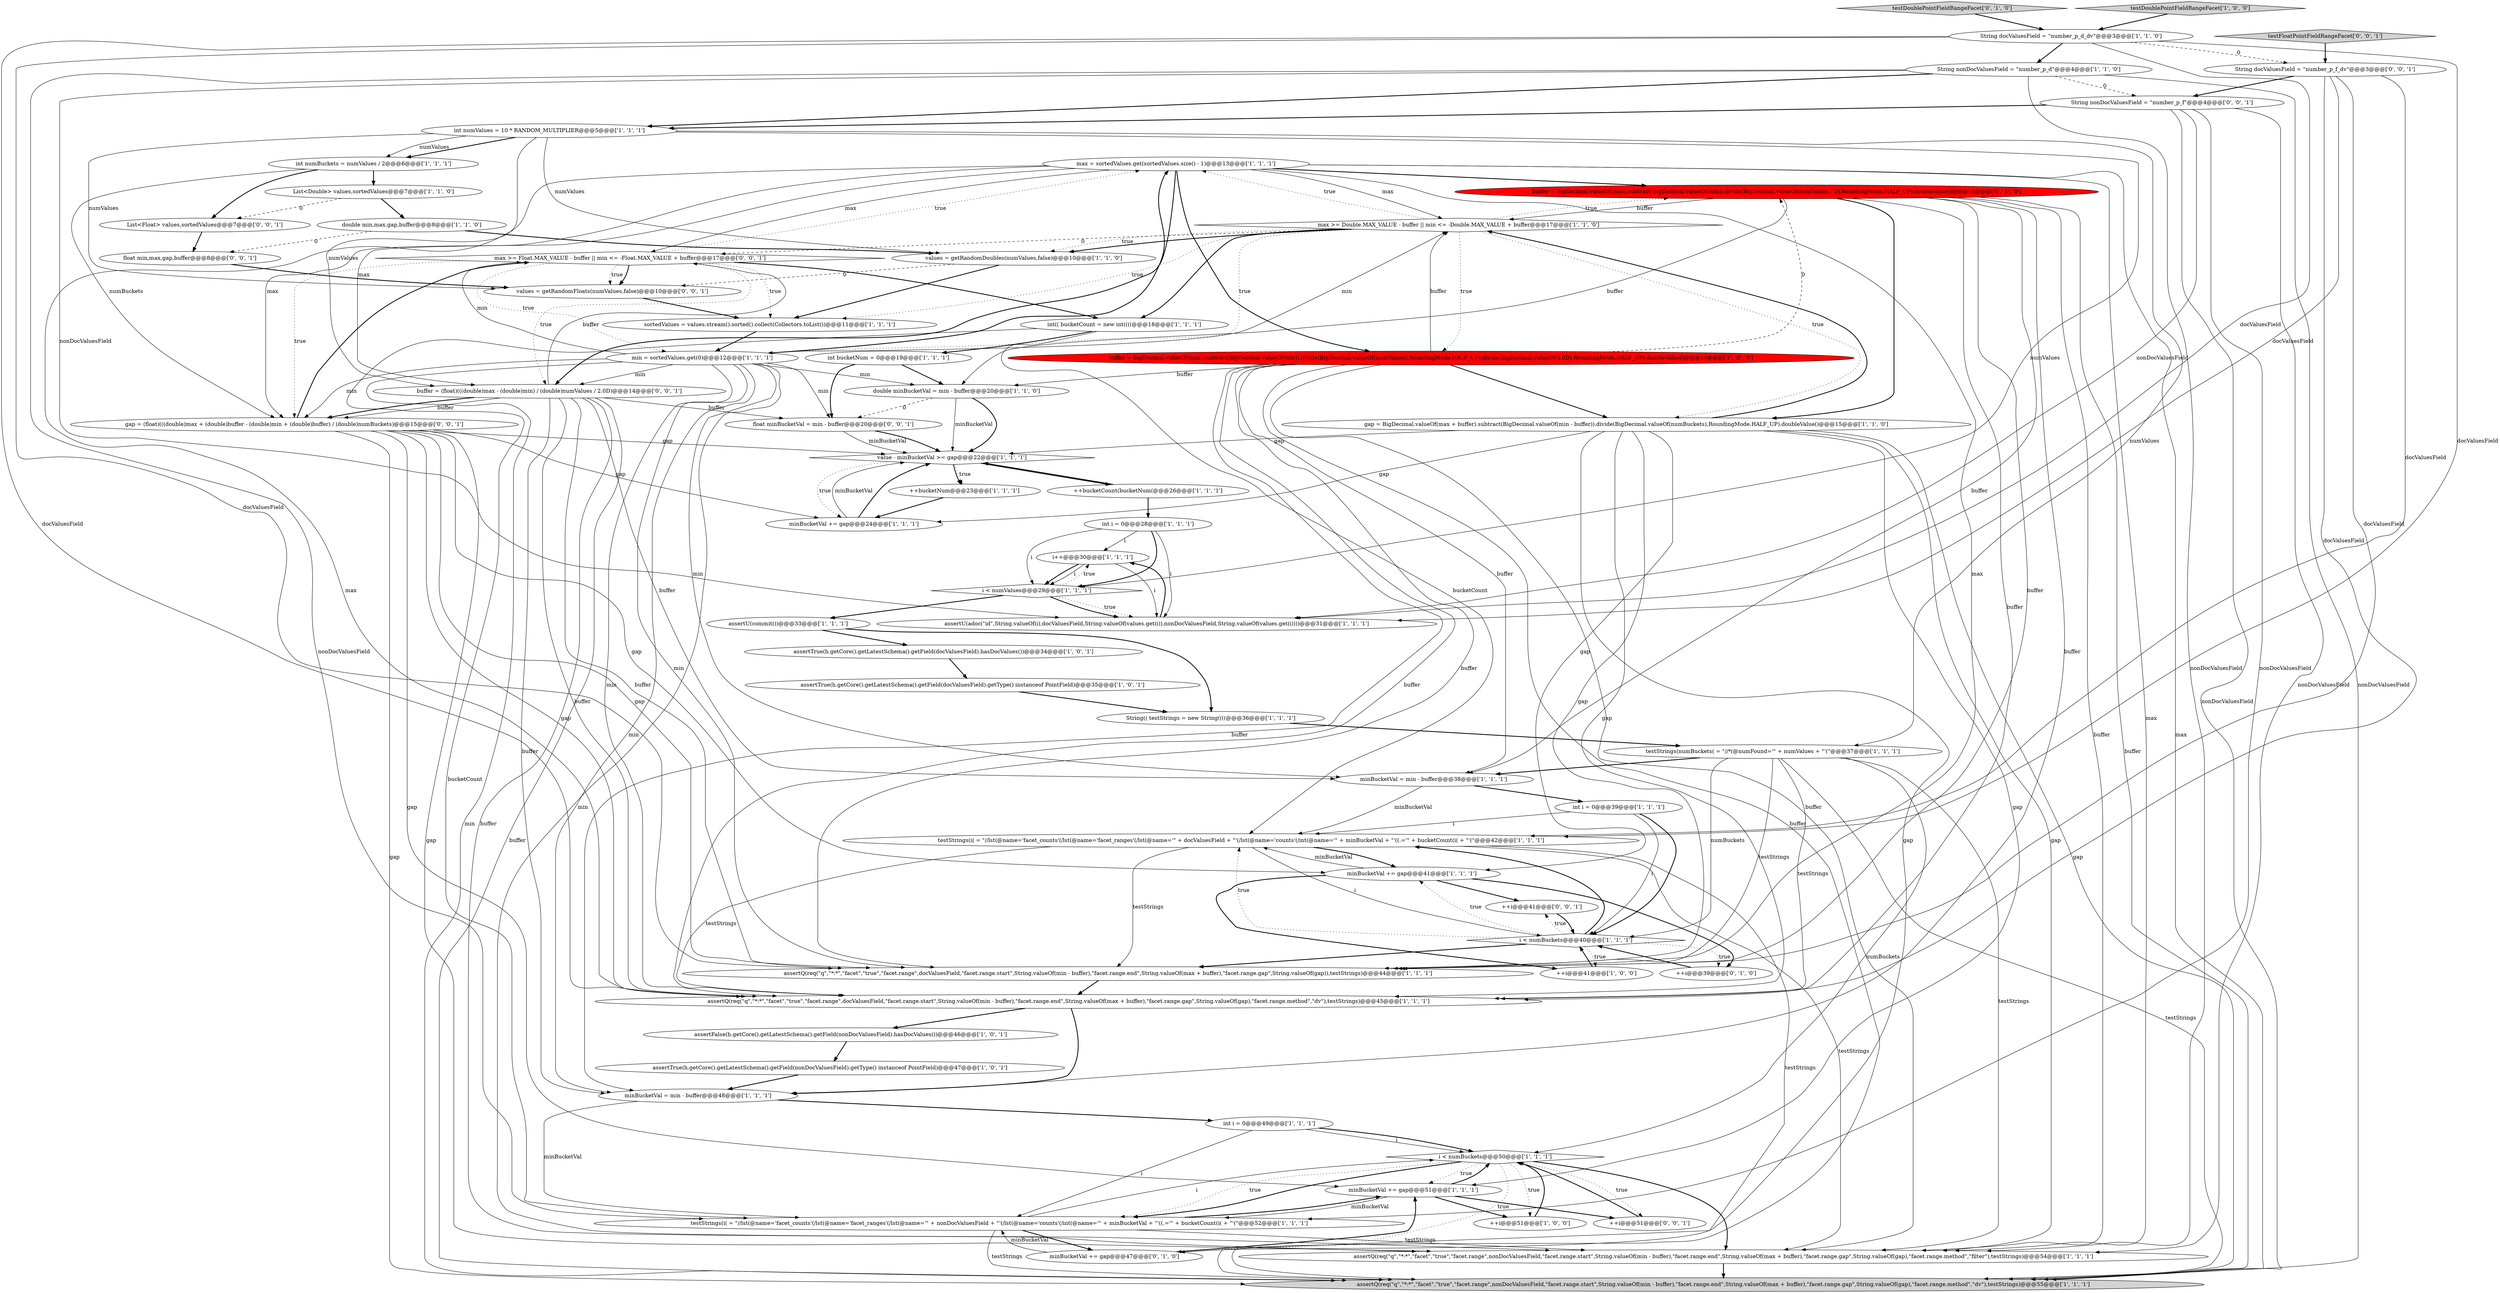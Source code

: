 digraph {
37 [style = filled, label = "max = sortedValues.get(sortedValues.size() - 1)@@@13@@@['1', '1', '1']", fillcolor = white, shape = ellipse image = "AAA0AAABBB1BBB"];
19 [style = filled, label = "int numValues = 10 * RANDOM_MULTIPLIER@@@5@@@['1', '1', '1']", fillcolor = white, shape = ellipse image = "AAA0AAABBB1BBB"];
27 [style = filled, label = "assertQ(req(\"q\",\"*:*\",\"facet\",\"true\",\"facet.range\",nonDocValuesField,\"facet.range.start\",String.valueOf(min - buffer),\"facet.range.end\",String.valueOf(max + buffer),\"facet.range.gap\",String.valueOf(gap),\"facet.range.method\",\"filter\"),testStrings)@@@54@@@['1', '1', '1']", fillcolor = white, shape = ellipse image = "AAA0AAABBB1BBB"];
46 [style = filled, label = "assertFalse(h.getCore().getLatestSchema().getField(nonDocValuesField).hasDocValues())@@@46@@@['1', '0', '1']", fillcolor = white, shape = ellipse image = "AAA0AAABBB1BBB"];
44 [style = filled, label = "int i = 0@@@49@@@['1', '1', '1']", fillcolor = white, shape = ellipse image = "AAA0AAABBB1BBB"];
32 [style = filled, label = "minBucketVal += gap@@@41@@@['1', '1', '1']", fillcolor = white, shape = ellipse image = "AAA0AAABBB1BBB"];
45 [style = filled, label = "testStrings(i( = \"//lst(@name='facet_counts'(/lst(@name='facet_ranges'(/lst(@name='\" + docValuesField + \"'(/lst(@name='counts'(/int(@name='\" + minBucketVal + \"'((.='\" + bucketCount(i( + \"'(\"@@@42@@@['1', '1', '1']", fillcolor = white, shape = ellipse image = "AAA0AAABBB1BBB"];
51 [style = filled, label = "testDoublePointFieldRangeFacet['0', '1', '0']", fillcolor = lightgray, shape = diamond image = "AAA0AAABBB2BBB"];
18 [style = filled, label = "String(( testStrings = new String((((@@@36@@@['1', '1', '1']", fillcolor = white, shape = ellipse image = "AAA0AAABBB1BBB"];
30 [style = filled, label = "testStrings(numBuckets( = \"//*(@numFound='\" + numValues + \"'(\"@@@37@@@['1', '1', '1']", fillcolor = white, shape = ellipse image = "AAA0AAABBB1BBB"];
50 [style = filled, label = "buffer = BigDecimal.valueOf(max).subtract(BigDecimal.valueOf(min)).divide(BigDecimal.valueOf(numValues / 2),RoundingMode.HALF_UP).doubleValue()@@@14@@@['0', '1', '0']", fillcolor = red, shape = ellipse image = "AAA1AAABBB2BBB"];
7 [style = filled, label = "assertTrue(h.getCore().getLatestSchema().getField(docValuesField).getType() instanceof PointField)@@@35@@@['1', '0', '1']", fillcolor = white, shape = ellipse image = "AAA0AAABBB1BBB"];
36 [style = filled, label = "assertQ(req(\"q\",\"*:*\",\"facet\",\"true\",\"facet.range\",nonDocValuesField,\"facet.range.start\",String.valueOf(min - buffer),\"facet.range.end\",String.valueOf(max + buffer),\"facet.range.gap\",String.valueOf(gap),\"facet.range.method\",\"dv\"),testStrings)@@@55@@@['1', '1', '1']", fillcolor = lightgray, shape = ellipse image = "AAA0AAABBB1BBB"];
29 [style = filled, label = "++i@@@41@@@['1', '0', '0']", fillcolor = white, shape = ellipse image = "AAA0AAABBB1BBB"];
58 [style = filled, label = "gap = (float)(((double)max + (double)buffer - (double)min + (double)buffer) / (double)numBuckets)@@@15@@@['0', '0', '1']", fillcolor = white, shape = ellipse image = "AAA0AAABBB3BBB"];
14 [style = filled, label = "min = sortedValues.get(0)@@@12@@@['1', '1', '1']", fillcolor = white, shape = ellipse image = "AAA0AAABBB1BBB"];
60 [style = filled, label = "String docValuesField = \"number_p_f_dv\"@@@3@@@['0', '0', '1']", fillcolor = white, shape = ellipse image = "AAA0AAABBB3BBB"];
13 [style = filled, label = "assertTrue(h.getCore().getLatestSchema().getField(docValuesField).hasDocValues())@@@34@@@['1', '0', '1']", fillcolor = white, shape = ellipse image = "AAA0AAABBB1BBB"];
39 [style = filled, label = "assertQ(req(\"q\",\"*:*\",\"facet\",\"true\",\"facet.range\",docValuesField,\"facet.range.start\",String.valueOf(min - buffer),\"facet.range.end\",String.valueOf(max + buffer),\"facet.range.gap\",String.valueOf(gap),\"facet.range.method\",\"dv\"),testStrings)@@@45@@@['1', '1', '1']", fillcolor = white, shape = ellipse image = "AAA0AAABBB1BBB"];
17 [style = filled, label = "buffer = BigDecimal.valueOf(max).subtract(BigDecimal.valueOf(min)).divide(BigDecimal.valueOf(numValues),RoundingMode.HALF_UP).divide(BigDecimal.valueOf(2.0D),RoundingMode.HALF_UP).doubleValue()@@@14@@@['1', '0', '0']", fillcolor = red, shape = ellipse image = "AAA1AAABBB1BBB"];
52 [style = filled, label = "values = getRandomFloats(numValues,false)@@@10@@@['0', '0', '1']", fillcolor = white, shape = ellipse image = "AAA0AAABBB3BBB"];
8 [style = filled, label = "++i@@@51@@@['1', '0', '0']", fillcolor = white, shape = ellipse image = "AAA0AAABBB1BBB"];
25 [style = filled, label = "i++@@@30@@@['1', '1', '1']", fillcolor = white, shape = ellipse image = "AAA0AAABBB1BBB"];
12 [style = filled, label = "String docValuesField = \"number_p_d_dv\"@@@3@@@['1', '1', '0']", fillcolor = white, shape = ellipse image = "AAA0AAABBB1BBB"];
38 [style = filled, label = "int(( bucketCount = new int((((@@@18@@@['1', '1', '1']", fillcolor = white, shape = ellipse image = "AAA0AAABBB1BBB"];
56 [style = filled, label = "buffer = (float)(((double)max - (double)min) / (double)numValues / 2.0D)@@@14@@@['0', '0', '1']", fillcolor = white, shape = ellipse image = "AAA0AAABBB3BBB"];
55 [style = filled, label = "testFloatPointFieldRangeFacet['0', '0', '1']", fillcolor = lightgray, shape = diamond image = "AAA0AAABBB3BBB"];
43 [style = filled, label = "assertQ(req(\"q\",\"*:*\",\"facet\",\"true\",\"facet.range\",docValuesField,\"facet.range.start\",String.valueOf(min - buffer),\"facet.range.end\",String.valueOf(max + buffer),\"facet.range.gap\",String.valueOf(gap)),testStrings)@@@44@@@['1', '1', '1']", fillcolor = white, shape = ellipse image = "AAA0AAABBB1BBB"];
54 [style = filled, label = "++i@@@51@@@['0', '0', '1']", fillcolor = white, shape = ellipse image = "AAA0AAABBB3BBB"];
28 [style = filled, label = "List<Double> values,sortedValues@@@7@@@['1', '1', '0']", fillcolor = white, shape = ellipse image = "AAA0AAABBB1BBB"];
2 [style = filled, label = "double min,max,gap,buffer@@@8@@@['1', '1', '0']", fillcolor = white, shape = ellipse image = "AAA0AAABBB1BBB"];
3 [style = filled, label = "sortedValues = values.stream().sorted().collect(Collectors.toList())@@@11@@@['1', '1', '1']", fillcolor = white, shape = ellipse image = "AAA0AAABBB1BBB"];
10 [style = filled, label = "values = getRandomDoubles(numValues,false)@@@10@@@['1', '1', '0']", fillcolor = white, shape = ellipse image = "AAA0AAABBB1BBB"];
9 [style = filled, label = "assertTrue(h.getCore().getLatestSchema().getField(nonDocValuesField).getType() instanceof PointField)@@@47@@@['1', '0', '1']", fillcolor = white, shape = ellipse image = "AAA0AAABBB1BBB"];
40 [style = filled, label = "i < numBuckets@@@50@@@['1', '1', '1']", fillcolor = white, shape = diamond image = "AAA0AAABBB1BBB"];
33 [style = filled, label = "minBucketVal += gap@@@51@@@['1', '1', '1']", fillcolor = white, shape = ellipse image = "AAA0AAABBB1BBB"];
63 [style = filled, label = "float min,max,gap,buffer@@@8@@@['0', '0', '1']", fillcolor = white, shape = ellipse image = "AAA0AAABBB3BBB"];
0 [style = filled, label = "String nonDocValuesField = \"number_p_d\"@@@4@@@['1', '1', '0']", fillcolor = white, shape = ellipse image = "AAA0AAABBB1BBB"];
22 [style = filled, label = "testStrings(i( = \"//lst(@name='facet_counts'(/lst(@name='facet_ranges'(/lst(@name='\" + nonDocValuesField + \"'(/lst(@name='counts'(/int(@name='\" + minBucketVal + \"'((.='\" + bucketCount(i( + \"'(\"@@@52@@@['1', '1', '1']", fillcolor = white, shape = ellipse image = "AAA0AAABBB1BBB"];
42 [style = filled, label = "assertU(commit())@@@33@@@['1', '1', '1']", fillcolor = white, shape = ellipse image = "AAA0AAABBB1BBB"];
47 [style = filled, label = "minBucketVal = min - buffer@@@38@@@['1', '1', '1']", fillcolor = white, shape = ellipse image = "AAA0AAABBB1BBB"];
4 [style = filled, label = "assertU(adoc(\"id\",String.valueOf(i),docValuesField,String.valueOf(values.get(i)),nonDocValuesField,String.valueOf(values.get(i))))@@@31@@@['1', '1', '1']", fillcolor = white, shape = ellipse image = "AAA0AAABBB1BBB"];
41 [style = filled, label = "i < numBuckets@@@40@@@['1', '1', '1']", fillcolor = white, shape = diamond image = "AAA0AAABBB1BBB"];
26 [style = filled, label = "testDoublePointFieldRangeFacet['1', '0', '0']", fillcolor = lightgray, shape = diamond image = "AAA0AAABBB1BBB"];
62 [style = filled, label = "float minBucketVal = min - buffer@@@20@@@['0', '0', '1']", fillcolor = white, shape = ellipse image = "AAA0AAABBB3BBB"];
6 [style = filled, label = "int numBuckets = numValues / 2@@@6@@@['1', '1', '1']", fillcolor = white, shape = ellipse image = "AAA0AAABBB1BBB"];
15 [style = filled, label = "double minBucketVal = min - buffer@@@20@@@['1', '1', '0']", fillcolor = white, shape = ellipse image = "AAA0AAABBB1BBB"];
23 [style = filled, label = "max >= Double.MAX_VALUE - buffer || min <= -Double.MAX_VALUE + buffer@@@17@@@['1', '1', '0']", fillcolor = white, shape = diamond image = "AAA0AAABBB1BBB"];
48 [style = filled, label = "minBucketVal += gap@@@47@@@['0', '1', '0']", fillcolor = white, shape = ellipse image = "AAA0AAABBB2BBB"];
21 [style = filled, label = "int i = 0@@@28@@@['1', '1', '1']", fillcolor = white, shape = ellipse image = "AAA0AAABBB1BBB"];
49 [style = filled, label = "++i@@@39@@@['0', '1', '0']", fillcolor = white, shape = ellipse image = "AAA0AAABBB2BBB"];
53 [style = filled, label = "String nonDocValuesField = \"number_p_f\"@@@4@@@['0', '0', '1']", fillcolor = white, shape = ellipse image = "AAA0AAABBB3BBB"];
34 [style = filled, label = "++bucketCount(bucketNum(@@@26@@@['1', '1', '1']", fillcolor = white, shape = ellipse image = "AAA0AAABBB1BBB"];
5 [style = filled, label = "minBucketVal = min - buffer@@@48@@@['1', '1', '1']", fillcolor = white, shape = ellipse image = "AAA0AAABBB1BBB"];
61 [style = filled, label = "max >= Float.MAX_VALUE - buffer || min <= -Float.MAX_VALUE + buffer@@@17@@@['0', '0', '1']", fillcolor = white, shape = diamond image = "AAA0AAABBB3BBB"];
24 [style = filled, label = "gap = BigDecimal.valueOf(max + buffer).subtract(BigDecimal.valueOf(min - buffer)).divide(BigDecimal.valueOf(numBuckets),RoundingMode.HALF_UP).doubleValue()@@@15@@@['1', '1', '0']", fillcolor = white, shape = ellipse image = "AAA0AAABBB1BBB"];
31 [style = filled, label = "minBucketVal += gap@@@24@@@['1', '1', '1']", fillcolor = white, shape = ellipse image = "AAA0AAABBB1BBB"];
16 [style = filled, label = "++bucketNum@@@23@@@['1', '1', '1']", fillcolor = white, shape = ellipse image = "AAA0AAABBB1BBB"];
35 [style = filled, label = "i < numValues@@@29@@@['1', '1', '1']", fillcolor = white, shape = diamond image = "AAA0AAABBB1BBB"];
20 [style = filled, label = "int bucketNum = 0@@@19@@@['1', '1', '1']", fillcolor = white, shape = ellipse image = "AAA0AAABBB1BBB"];
11 [style = filled, label = "int i = 0@@@39@@@['1', '1', '1']", fillcolor = white, shape = ellipse image = "AAA0AAABBB1BBB"];
57 [style = filled, label = "List<Float> values,sortedValues@@@7@@@['0', '0', '1']", fillcolor = white, shape = ellipse image = "AAA0AAABBB3BBB"];
59 [style = filled, label = "++i@@@41@@@['0', '0', '1']", fillcolor = white, shape = ellipse image = "AAA0AAABBB3BBB"];
1 [style = filled, label = "value - minBucketVal >= gap@@@22@@@['1', '1', '1']", fillcolor = white, shape = diamond image = "AAA0AAABBB1BBB"];
6->57 [style = bold, label=""];
58->31 [style = solid, label="gap"];
61->37 [style = dotted, label="true"];
4->25 [style = bold, label=""];
56->58 [style = solid, label="buffer"];
17->50 [style = dashed, label="0"];
38->45 [style = solid, label="bucketCount"];
50->23 [style = solid, label="buffer"];
23->61 [style = dashed, label="0"];
60->53 [style = bold, label=""];
18->30 [style = bold, label=""];
5->22 [style = solid, label="minBucketVal"];
50->27 [style = solid, label="buffer"];
44->22 [style = solid, label="i"];
45->36 [style = solid, label="testStrings"];
14->5 [style = solid, label="min"];
31->1 [style = solid, label="minBucketVal"];
60->39 [style = solid, label="docValuesField"];
31->1 [style = bold, label=""];
25->35 [style = bold, label=""];
24->33 [style = solid, label="gap"];
8->40 [style = bold, label=""];
14->62 [style = solid, label="min"];
58->36 [style = solid, label="gap"];
37->56 [style = solid, label="max"];
47->11 [style = bold, label=""];
56->47 [style = solid, label="buffer"];
22->27 [style = solid, label="testStrings"];
61->3 [style = dotted, label="true"];
53->19 [style = bold, label=""];
26->12 [style = bold, label=""];
41->29 [style = dotted, label="true"];
57->63 [style = bold, label=""];
58->43 [style = solid, label="gap"];
40->22 [style = bold, label=""];
9->5 [style = bold, label=""];
20->62 [style = bold, label=""];
41->59 [style = dotted, label="true"];
41->45 [style = bold, label=""];
41->49 [style = dotted, label="true"];
21->35 [style = bold, label=""];
37->61 [style = solid, label="max"];
23->17 [style = dotted, label="true"];
20->15 [style = bold, label=""];
45->39 [style = solid, label="testStrings"];
14->37 [style = bold, label=""];
55->60 [style = bold, label=""];
28->57 [style = dashed, label="0"];
30->41 [style = solid, label="numBuckets"];
58->27 [style = solid, label="gap"];
22->33 [style = bold, label=""];
17->43 [style = solid, label="buffer"];
60->4 [style = solid, label="docValuesField"];
21->35 [style = solid, label="i"];
0->19 [style = bold, label=""];
37->36 [style = solid, label="max"];
19->35 [style = solid, label="numValues"];
25->35 [style = solid, label="i"];
12->60 [style = dashed, label="0"];
32->49 [style = bold, label=""];
56->39 [style = solid, label="buffer"];
19->56 [style = solid, label="numValues"];
61->52 [style = bold, label=""];
61->52 [style = dotted, label="true"];
14->27 [style = solid, label="min"];
14->61 [style = solid, label="min"];
40->48 [style = dotted, label="true"];
17->39 [style = solid, label="buffer"];
40->8 [style = dotted, label="true"];
17->27 [style = solid, label="buffer"];
58->39 [style = solid, label="gap"];
19->6 [style = bold, label=""];
32->59 [style = bold, label=""];
61->38 [style = bold, label=""];
56->43 [style = solid, label="buffer"];
58->33 [style = solid, label="gap"];
23->50 [style = dotted, label="true"];
56->58 [style = bold, label=""];
40->22 [style = dotted, label="true"];
23->14 [style = dotted, label="true"];
56->36 [style = solid, label="buffer"];
50->36 [style = solid, label="buffer"];
53->36 [style = solid, label="nonDocValuesField"];
56->27 [style = solid, label="buffer"];
19->6 [style = solid, label="numValues"];
30->39 [style = solid, label="testStrings"];
1->16 [style = bold, label=""];
62->1 [style = solid, label="minBucketVal"];
23->3 [style = dotted, label="true"];
23->10 [style = bold, label=""];
49->41 [style = bold, label=""];
48->33 [style = bold, label=""];
12->45 [style = solid, label="docValuesField"];
14->15 [style = solid, label="min"];
50->5 [style = solid, label="buffer"];
30->47 [style = bold, label=""];
14->36 [style = solid, label="min"];
50->39 [style = solid, label="buffer"];
41->43 [style = bold, label=""];
33->8 [style = bold, label=""];
53->27 [style = solid, label="nonDocValuesField"];
23->24 [style = dotted, label="true"];
37->23 [style = solid, label="max"];
35->25 [style = dotted, label="true"];
50->43 [style = solid, label="buffer"];
61->14 [style = dotted, label="true"];
60->43 [style = solid, label="docValuesField"];
37->43 [style = solid, label="max"];
6->58 [style = solid, label="numBuckets"];
56->5 [style = solid, label="buffer"];
54->40 [style = bold, label=""];
38->20 [style = bold, label=""];
58->61 [style = bold, label=""];
62->1 [style = bold, label=""];
25->4 [style = solid, label="i"];
15->1 [style = solid, label="minBucketVal"];
39->46 [style = bold, label=""];
46->9 [style = bold, label=""];
45->43 [style = solid, label="testStrings"];
24->48 [style = solid, label="gap"];
19->10 [style = solid, label="numValues"];
53->4 [style = solid, label="nonDocValuesField"];
0->22 [style = solid, label="nonDocValuesField"];
58->1 [style = solid, label="gap"];
39->5 [style = bold, label=""];
35->42 [style = bold, label=""];
22->48 [style = bold, label=""];
37->39 [style = solid, label="max"];
51->12 [style = bold, label=""];
14->58 [style = solid, label="min"];
61->56 [style = dotted, label="true"];
17->47 [style = solid, label="buffer"];
21->4 [style = solid, label="i"];
45->32 [style = bold, label=""];
14->43 [style = solid, label="min"];
24->31 [style = solid, label="gap"];
2->10 [style = bold, label=""];
32->45 [style = solid, label="minBucketVal"];
12->4 [style = solid, label="docValuesField"];
12->43 [style = solid, label="docValuesField"];
11->41 [style = solid, label="i"];
17->15 [style = solid, label="buffer"];
21->25 [style = solid, label="i"];
40->54 [style = dotted, label="true"];
10->52 [style = dashed, label="0"];
11->41 [style = bold, label=""];
61->58 [style = dotted, label="true"];
1->34 [style = bold, label=""];
44->40 [style = solid, label="i"];
14->56 [style = solid, label="min"];
23->10 [style = dotted, label="true"];
0->27 [style = solid, label="nonDocValuesField"];
5->44 [style = bold, label=""];
40->27 [style = bold, label=""];
16->31 [style = bold, label=""];
19->52 [style = solid, label="numValues"];
63->52 [style = bold, label=""];
7->18 [style = bold, label=""];
41->32 [style = dotted, label="true"];
30->40 [style = solid, label="numBuckets"];
45->27 [style = solid, label="testStrings"];
60->45 [style = solid, label="docValuesField"];
1->16 [style = dotted, label="true"];
37->27 [style = solid, label="max"];
37->58 [style = solid, label="max"];
43->39 [style = bold, label=""];
50->15 [style = solid, label="buffer"];
17->23 [style = solid, label="buffer"];
34->21 [style = bold, label=""];
2->63 [style = dashed, label="0"];
11->45 [style = solid, label="i"];
50->24 [style = bold, label=""];
35->4 [style = dotted, label="true"];
15->1 [style = bold, label=""];
24->23 [style = bold, label=""];
0->36 [style = solid, label="nonDocValuesField"];
24->39 [style = solid, label="gap"];
42->18 [style = bold, label=""];
42->13 [style = bold, label=""];
27->36 [style = bold, label=""];
40->33 [style = dotted, label="true"];
14->47 [style = solid, label="min"];
50->47 [style = solid, label="buffer"];
34->1 [style = bold, label=""];
24->32 [style = solid, label="gap"];
29->41 [style = bold, label=""];
3->14 [style = bold, label=""];
37->17 [style = bold, label=""];
30->36 [style = solid, label="testStrings"];
38->22 [style = solid, label="bucketCount"];
12->39 [style = solid, label="docValuesField"];
44->40 [style = bold, label=""];
0->53 [style = dashed, label="0"];
56->62 [style = solid, label="buffer"];
10->3 [style = bold, label=""];
0->4 [style = solid, label="nonDocValuesField"];
47->45 [style = solid, label="minBucketVal"];
33->22 [style = solid, label="minBucketVal"];
12->0 [style = bold, label=""];
19->30 [style = solid, label="numValues"];
35->4 [style = bold, label=""];
41->45 [style = dotted, label="true"];
14->23 [style = solid, label="min"];
24->27 [style = solid, label="gap"];
14->39 [style = solid, label="min"];
48->22 [style = solid, label="minBucketVal"];
15->62 [style = dashed, label="0"];
56->61 [style = solid, label="buffer"];
32->29 [style = bold, label=""];
22->36 [style = solid, label="testStrings"];
24->43 [style = solid, label="gap"];
23->37 [style = dotted, label="true"];
24->36 [style = solid, label="gap"];
28->2 [style = bold, label=""];
17->24 [style = bold, label=""];
22->40 [style = solid, label="i"];
33->40 [style = bold, label=""];
45->41 [style = solid, label="i"];
13->7 [style = bold, label=""];
24->1 [style = solid, label="gap"];
23->38 [style = bold, label=""];
1->31 [style = dotted, label="true"];
30->27 [style = solid, label="testStrings"];
53->22 [style = solid, label="nonDocValuesField"];
30->43 [style = solid, label="testStrings"];
17->5 [style = solid, label="buffer"];
52->3 [style = bold, label=""];
17->36 [style = solid, label="buffer"];
33->54 [style = bold, label=""];
58->32 [style = solid, label="gap"];
59->41 [style = bold, label=""];
37->50 [style = bold, label=""];
6->28 [style = bold, label=""];
37->56 [style = bold, label=""];
}
